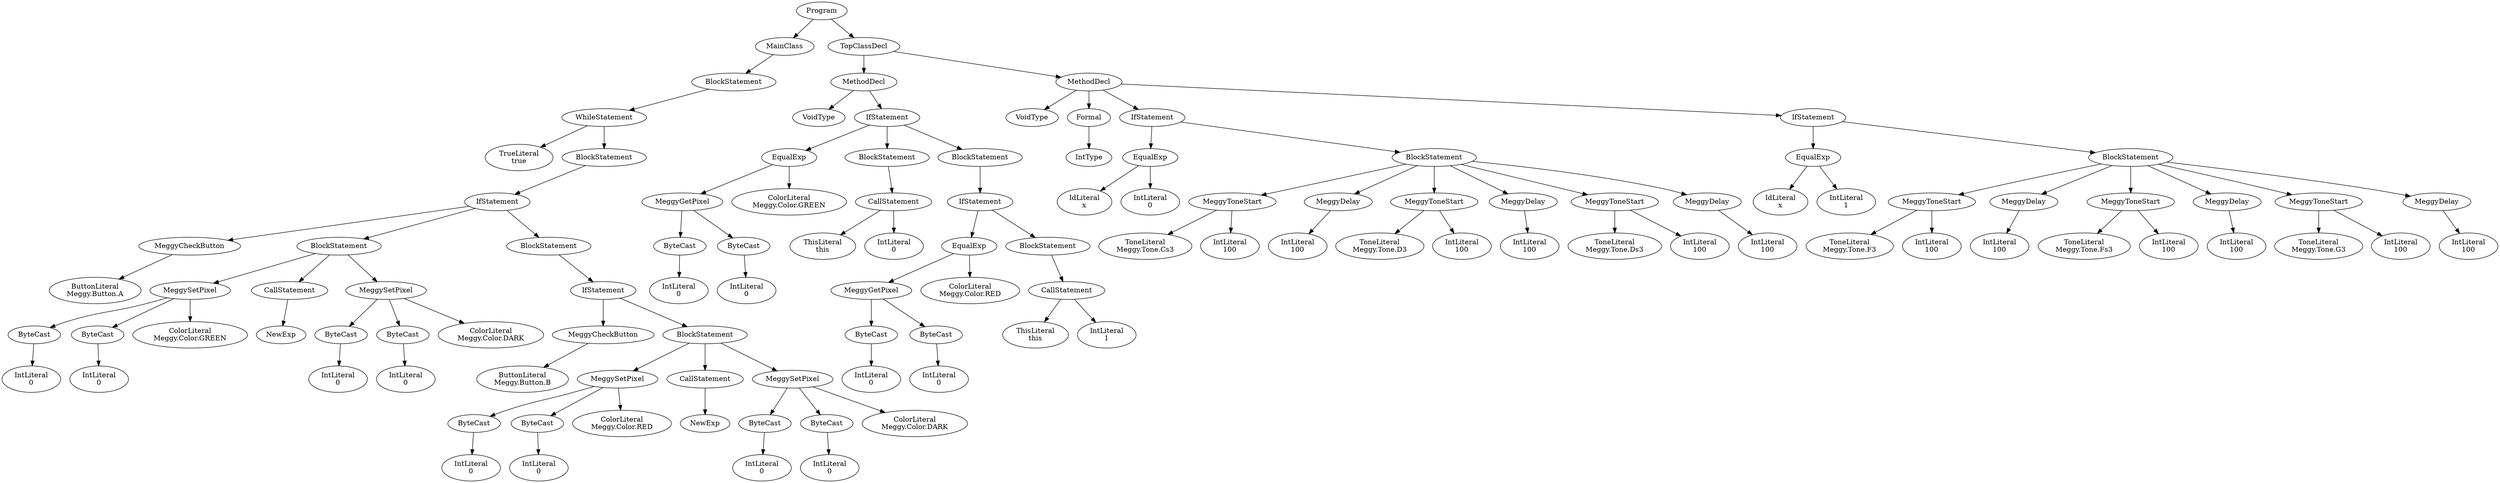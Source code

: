 digraph ASTGraph {
0 [ label="Program" ];
1 [ label="MainClass" ];
0 -> 1
2 [ label="BlockStatement" ];
1 -> 2
3 [ label="WhileStatement" ];
2 -> 3
4 [ label="TrueLiteral\ntrue" ];
3 -> 4
5 [ label="BlockStatement" ];
3 -> 5
6 [ label="IfStatement" ];
5 -> 6
7 [ label="MeggyCheckButton" ];
6 -> 7
8 [ label="ButtonLiteral\nMeggy.Button.A" ];
7 -> 8
9 [ label="BlockStatement" ];
6 -> 9
10 [ label="MeggySetPixel" ];
9 -> 10
11 [ label="ByteCast" ];
10 -> 11
12 [ label="IntLiteral\n0" ];
11 -> 12
13 [ label="ByteCast" ];
10 -> 13
14 [ label="IntLiteral\n0" ];
13 -> 14
15 [ label="ColorLiteral\nMeggy.Color.GREEN" ];
10 -> 15
16 [ label="CallStatement" ];
9 -> 16
17 [ label="NewExp" ];
16 -> 17
18 [ label="MeggySetPixel" ];
9 -> 18
19 [ label="ByteCast" ];
18 -> 19
20 [ label="IntLiteral\n0" ];
19 -> 20
21 [ label="ByteCast" ];
18 -> 21
22 [ label="IntLiteral\n0" ];
21 -> 22
23 [ label="ColorLiteral\nMeggy.Color.DARK" ];
18 -> 23
24 [ label="BlockStatement" ];
6 -> 24
25 [ label="IfStatement" ];
24 -> 25
26 [ label="MeggyCheckButton" ];
25 -> 26
27 [ label="ButtonLiteral\nMeggy.Button.B" ];
26 -> 27
28 [ label="BlockStatement" ];
25 -> 28
29 [ label="MeggySetPixel" ];
28 -> 29
30 [ label="ByteCast" ];
29 -> 30
31 [ label="IntLiteral\n0" ];
30 -> 31
32 [ label="ByteCast" ];
29 -> 32
33 [ label="IntLiteral\n0" ];
32 -> 33
34 [ label="ColorLiteral\nMeggy.Color.RED" ];
29 -> 34
35 [ label="CallStatement" ];
28 -> 35
36 [ label="NewExp" ];
35 -> 36
37 [ label="MeggySetPixel" ];
28 -> 37
38 [ label="ByteCast" ];
37 -> 38
39 [ label="IntLiteral\n0" ];
38 -> 39
40 [ label="ByteCast" ];
37 -> 40
41 [ label="IntLiteral\n0" ];
40 -> 41
42 [ label="ColorLiteral\nMeggy.Color.DARK" ];
37 -> 42
43 [ label="TopClassDecl" ];
0 -> 43
44 [ label="MethodDecl" ];
43 -> 44
45 [ label="VoidType" ];
44 -> 45
46 [ label="IfStatement" ];
44 -> 46
47 [ label="EqualExp" ];
46 -> 47
48 [ label="MeggyGetPixel" ];
47 -> 48
49 [ label="ByteCast" ];
48 -> 49
50 [ label="IntLiteral\n0" ];
49 -> 50
51 [ label="ByteCast" ];
48 -> 51
52 [ label="IntLiteral\n0" ];
51 -> 52
53 [ label="ColorLiteral\nMeggy.Color.GREEN" ];
47 -> 53
54 [ label="BlockStatement" ];
46 -> 54
55 [ label="CallStatement" ];
54 -> 55
56 [ label="ThisLiteral\nthis" ];
55 -> 56
57 [ label="IntLiteral\n0" ];
55 -> 57
58 [ label="BlockStatement" ];
46 -> 58
59 [ label="IfStatement" ];
58 -> 59
60 [ label="EqualExp" ];
59 -> 60
61 [ label="MeggyGetPixel" ];
60 -> 61
62 [ label="ByteCast" ];
61 -> 62
63 [ label="IntLiteral\n0" ];
62 -> 63
64 [ label="ByteCast" ];
61 -> 64
65 [ label="IntLiteral\n0" ];
64 -> 65
66 [ label="ColorLiteral\nMeggy.Color.RED" ];
60 -> 66
67 [ label="BlockStatement" ];
59 -> 67
68 [ label="CallStatement" ];
67 -> 68
69 [ label="ThisLiteral\nthis" ];
68 -> 69
70 [ label="IntLiteral\n1" ];
68 -> 70
71 [ label="MethodDecl" ];
43 -> 71
72 [ label="VoidType" ];
71 -> 72
73 [ label="Formal" ];
71 -> 73
74 [ label="IntType" ];
73 -> 74
75 [ label="IfStatement" ];
71 -> 75
76 [ label="EqualExp" ];
75 -> 76
77 [ label="IdLiteral\nx" ];
76 -> 77
78 [ label="IntLiteral\n0" ];
76 -> 78
79 [ label="BlockStatement" ];
75 -> 79
80 [ label="MeggyToneStart" ];
79 -> 80
81 [ label="ToneLiteral\nMeggy.Tone.Cs3" ];
80 -> 81
82 [ label="IntLiteral\n100" ];
80 -> 82
83 [ label="MeggyDelay" ];
79 -> 83
84 [ label="IntLiteral\n100" ];
83 -> 84
85 [ label="MeggyToneStart" ];
79 -> 85
86 [ label="ToneLiteral\nMeggy.Tone.D3" ];
85 -> 86
87 [ label="IntLiteral\n100" ];
85 -> 87
88 [ label="MeggyDelay" ];
79 -> 88
89 [ label="IntLiteral\n100" ];
88 -> 89
90 [ label="MeggyToneStart" ];
79 -> 90
91 [ label="ToneLiteral\nMeggy.Tone.Ds3" ];
90 -> 91
92 [ label="IntLiteral\n100" ];
90 -> 92
93 [ label="MeggyDelay" ];
79 -> 93
94 [ label="IntLiteral\n100" ];
93 -> 94
95 [ label="IfStatement" ];
71 -> 95
96 [ label="EqualExp" ];
95 -> 96
97 [ label="IdLiteral\nx" ];
96 -> 97
98 [ label="IntLiteral\n1" ];
96 -> 98
99 [ label="BlockStatement" ];
95 -> 99
100 [ label="MeggyToneStart" ];
99 -> 100
101 [ label="ToneLiteral\nMeggy.Tone.F3" ];
100 -> 101
102 [ label="IntLiteral\n100" ];
100 -> 102
103 [ label="MeggyDelay" ];
99 -> 103
104 [ label="IntLiteral\n100" ];
103 -> 104
105 [ label="MeggyToneStart" ];
99 -> 105
106 [ label="ToneLiteral\nMeggy.Tone.Fs3" ];
105 -> 106
107 [ label="IntLiteral\n100" ];
105 -> 107
108 [ label="MeggyDelay" ];
99 -> 108
109 [ label="IntLiteral\n100" ];
108 -> 109
110 [ label="MeggyToneStart" ];
99 -> 110
111 [ label="ToneLiteral\nMeggy.Tone.G3" ];
110 -> 111
112 [ label="IntLiteral\n100" ];
110 -> 112
113 [ label="MeggyDelay" ];
99 -> 113
114 [ label="IntLiteral\n100" ];
113 -> 114
}
